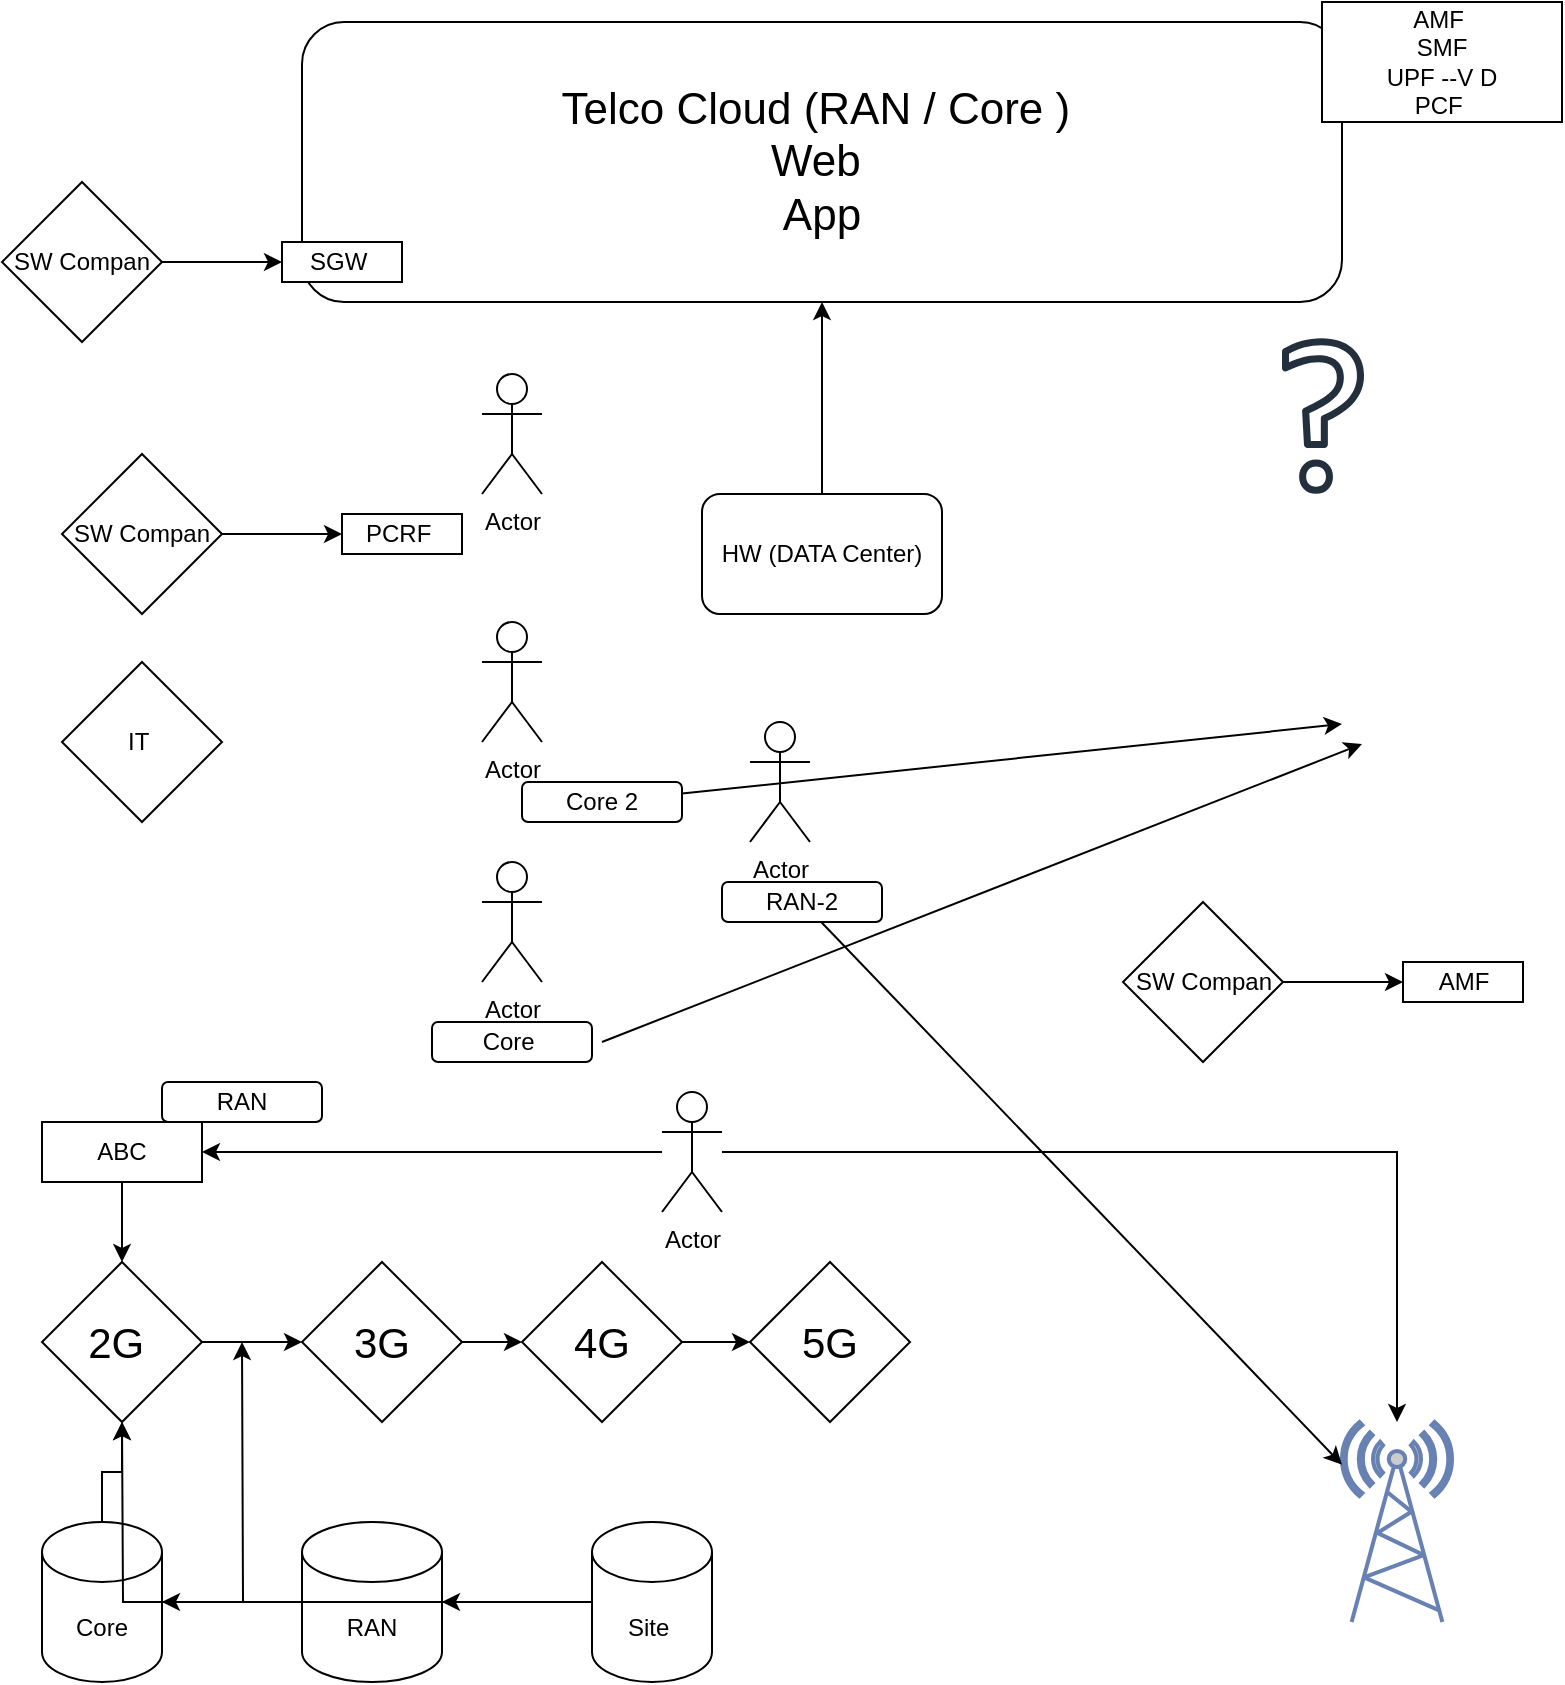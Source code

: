 <mxfile version="25.0.1">
  <diagram name="Page-1" id="6JgxhJqDr_fpfRABxxTT">
    <mxGraphModel dx="1185" dy="1647" grid="1" gridSize="10" guides="1" tooltips="1" connect="1" arrows="1" fold="1" page="1" pageScale="1" pageWidth="827" pageHeight="1169" math="0" shadow="0">
      <root>
        <mxCell id="0" />
        <mxCell id="1" parent="0" />
        <mxCell id="36SKS3vKtIYSdZwVMadg-1" value="&lt;font style=&quot;font-size: 22px;&quot;&gt;Telco Cloud (RAN / Core )&amp;nbsp;&lt;/font&gt;&lt;div&gt;&lt;font style=&quot;font-size: 22px;&quot;&gt;Web&amp;nbsp;&lt;/font&gt;&lt;/div&gt;&lt;div&gt;&lt;font style=&quot;font-size: 22px;&quot;&gt;App&lt;/font&gt;&lt;/div&gt;" style="rounded=1;whiteSpace=wrap;html=1;" vertex="1" parent="1">
          <mxGeometry x="160" y="-850" width="520" height="140" as="geometry" />
        </mxCell>
        <mxCell id="36SKS3vKtIYSdZwVMadg-2" value="" style="endArrow=classic;html=1;rounded=0;entryX=0.5;entryY=1;entryDx=0;entryDy=0;" edge="1" parent="1" target="36SKS3vKtIYSdZwVMadg-1">
          <mxGeometry width="50" height="50" relative="1" as="geometry">
            <mxPoint x="420" y="-610" as="sourcePoint" />
            <mxPoint x="490" y="-690" as="targetPoint" />
          </mxGeometry>
        </mxCell>
        <mxCell id="36SKS3vKtIYSdZwVMadg-3" value="HW (DATA Center)" style="rounded=1;whiteSpace=wrap;html=1;" vertex="1" parent="1">
          <mxGeometry x="360" y="-614" width="120" height="60" as="geometry" />
        </mxCell>
        <mxCell id="36SKS3vKtIYSdZwVMadg-4" value="" style="sketch=0;outlineConnect=0;fontColor=#232F3E;gradientColor=none;fillColor=#232F3D;strokeColor=none;dashed=0;verticalLabelPosition=bottom;verticalAlign=top;align=center;html=1;fontSize=12;fontStyle=0;aspect=fixed;pointerEvents=1;shape=mxgraph.aws4.question;" vertex="1" parent="1">
          <mxGeometry x="650" y="-692" width="41" height="78" as="geometry" />
        </mxCell>
        <mxCell id="36SKS3vKtIYSdZwVMadg-23" style="edgeStyle=orthogonalEdgeStyle;rounded=0;orthogonalLoop=1;jettySize=auto;html=1;" edge="1" parent="1" source="36SKS3vKtIYSdZwVMadg-5">
          <mxGeometry relative="1" as="geometry">
            <mxPoint x="180" y="-594" as="targetPoint" />
          </mxGeometry>
        </mxCell>
        <mxCell id="36SKS3vKtIYSdZwVMadg-5" value="SW Compan" style="rhombus;whiteSpace=wrap;html=1;" vertex="1" parent="1">
          <mxGeometry x="40" y="-634" width="80" height="80" as="geometry" />
        </mxCell>
        <mxCell id="36SKS3vKtIYSdZwVMadg-6" value="IT&amp;nbsp;" style="rhombus;whiteSpace=wrap;html=1;" vertex="1" parent="1">
          <mxGeometry x="40" y="-530" width="80" height="80" as="geometry" />
        </mxCell>
        <mxCell id="36SKS3vKtIYSdZwVMadg-7" value="Actor" style="shape=umlActor;verticalLabelPosition=bottom;verticalAlign=top;html=1;outlineConnect=0;" vertex="1" parent="1">
          <mxGeometry x="250" y="-674" width="30" height="60" as="geometry" />
        </mxCell>
        <mxCell id="36SKS3vKtIYSdZwVMadg-8" value="Actor" style="shape=umlActor;verticalLabelPosition=bottom;verticalAlign=top;html=1;outlineConnect=0;" vertex="1" parent="1">
          <mxGeometry x="250" y="-550" width="30" height="60" as="geometry" />
        </mxCell>
        <mxCell id="36SKS3vKtIYSdZwVMadg-9" value="Actor" style="shape=umlActor;verticalLabelPosition=bottom;verticalAlign=top;html=1;outlineConnect=0;" vertex="1" parent="1">
          <mxGeometry x="250" y="-430" width="30" height="60" as="geometry" />
        </mxCell>
        <mxCell id="36SKS3vKtIYSdZwVMadg-10" value="Actor" style="shape=umlActor;verticalLabelPosition=bottom;verticalAlign=top;html=1;outlineConnect=0;" vertex="1" parent="1">
          <mxGeometry x="384" y="-500" width="30" height="60" as="geometry" />
        </mxCell>
        <mxCell id="36SKS3vKtIYSdZwVMadg-51" style="edgeStyle=orthogonalEdgeStyle;rounded=0;orthogonalLoop=1;jettySize=auto;html=1;" edge="1" parent="1" source="36SKS3vKtIYSdZwVMadg-11" target="36SKS3vKtIYSdZwVMadg-38">
          <mxGeometry relative="1" as="geometry" />
        </mxCell>
        <mxCell id="36SKS3vKtIYSdZwVMadg-52" style="edgeStyle=orthogonalEdgeStyle;rounded=0;orthogonalLoop=1;jettySize=auto;html=1;" edge="1" parent="1" source="36SKS3vKtIYSdZwVMadg-11" target="36SKS3vKtIYSdZwVMadg-17">
          <mxGeometry relative="1" as="geometry" />
        </mxCell>
        <mxCell id="36SKS3vKtIYSdZwVMadg-11" value="Actor" style="shape=umlActor;verticalLabelPosition=bottom;verticalAlign=top;html=1;outlineConnect=0;" vertex="1" parent="1">
          <mxGeometry x="340" y="-315" width="30" height="60" as="geometry" />
        </mxCell>
        <mxCell id="36SKS3vKtIYSdZwVMadg-12" value="RAN" style="rounded=1;whiteSpace=wrap;html=1;" vertex="1" parent="1">
          <mxGeometry x="90" y="-320" width="80" height="20" as="geometry" />
        </mxCell>
        <mxCell id="36SKS3vKtIYSdZwVMadg-13" value="Core&amp;nbsp;" style="rounded=1;whiteSpace=wrap;html=1;" vertex="1" parent="1">
          <mxGeometry x="225" y="-350" width="80" height="20" as="geometry" />
        </mxCell>
        <mxCell id="36SKS3vKtIYSdZwVMadg-14" value="RAN-2" style="rounded=1;whiteSpace=wrap;html=1;" vertex="1" parent="1">
          <mxGeometry x="370" y="-420" width="80" height="20" as="geometry" />
        </mxCell>
        <mxCell id="36SKS3vKtIYSdZwVMadg-15" value="Core 2" style="rounded=1;whiteSpace=wrap;html=1;" vertex="1" parent="1">
          <mxGeometry x="270" y="-470" width="80" height="20" as="geometry" />
        </mxCell>
        <mxCell id="36SKS3vKtIYSdZwVMadg-17" value="" style="fontColor=#0066CC;verticalAlign=top;verticalLabelPosition=bottom;labelPosition=center;align=center;html=1;outlineConnect=0;fillColor=#CCCCCC;strokeColor=#6881B3;gradientColor=none;gradientDirection=north;strokeWidth=2;shape=mxgraph.networks.radio_tower;" vertex="1" parent="1">
          <mxGeometry x="680" y="-150" width="55" height="100" as="geometry" />
        </mxCell>
        <mxCell id="36SKS3vKtIYSdZwVMadg-18" value="" style="endArrow=classic;html=1;rounded=0;" edge="1" parent="1" source="36SKS3vKtIYSdZwVMadg-14" target="36SKS3vKtIYSdZwVMadg-17">
          <mxGeometry width="50" height="50" relative="1" as="geometry">
            <mxPoint x="340" y="-560" as="sourcePoint" />
            <mxPoint x="390" y="-610" as="targetPoint" />
          </mxGeometry>
        </mxCell>
        <mxCell id="36SKS3vKtIYSdZwVMadg-20" value="" style="endArrow=classic;html=1;rounded=0;" edge="1" parent="1" source="36SKS3vKtIYSdZwVMadg-15">
          <mxGeometry width="50" height="50" relative="1" as="geometry">
            <mxPoint x="446" y="-410" as="sourcePoint" />
            <mxPoint x="680" y="-499" as="targetPoint" />
          </mxGeometry>
        </mxCell>
        <mxCell id="36SKS3vKtIYSdZwVMadg-21" value="" style="endArrow=classic;html=1;rounded=0;" edge="1" parent="1">
          <mxGeometry width="50" height="50" relative="1" as="geometry">
            <mxPoint x="310" y="-340" as="sourcePoint" />
            <mxPoint x="690" y="-489" as="targetPoint" />
          </mxGeometry>
        </mxCell>
        <mxCell id="36SKS3vKtIYSdZwVMadg-22" value="AMF&amp;nbsp;&lt;br&gt;SMF&lt;div&gt;UPF --V D&lt;br&gt;PCF&amp;nbsp;&lt;/div&gt;" style="whiteSpace=wrap;html=1;" vertex="1" parent="1">
          <mxGeometry x="670" y="-860" width="120" height="60" as="geometry" />
        </mxCell>
        <mxCell id="36SKS3vKtIYSdZwVMadg-24" value="PCRF&amp;nbsp;" style="whiteSpace=wrap;html=1;" vertex="1" parent="1">
          <mxGeometry x="180" y="-604" width="60" height="20" as="geometry" />
        </mxCell>
        <mxCell id="36SKS3vKtIYSdZwVMadg-25" style="edgeStyle=orthogonalEdgeStyle;rounded=0;orthogonalLoop=1;jettySize=auto;html=1;" edge="1" parent="1" source="36SKS3vKtIYSdZwVMadg-26">
          <mxGeometry relative="1" as="geometry">
            <mxPoint x="710.5" y="-370" as="targetPoint" />
          </mxGeometry>
        </mxCell>
        <mxCell id="36SKS3vKtIYSdZwVMadg-26" value="SW Compan" style="rhombus;whiteSpace=wrap;html=1;" vertex="1" parent="1">
          <mxGeometry x="570.5" y="-410" width="80" height="80" as="geometry" />
        </mxCell>
        <mxCell id="36SKS3vKtIYSdZwVMadg-27" value="AMF" style="whiteSpace=wrap;html=1;" vertex="1" parent="1">
          <mxGeometry x="710.5" y="-380" width="60" height="20" as="geometry" />
        </mxCell>
        <mxCell id="36SKS3vKtIYSdZwVMadg-28" style="edgeStyle=orthogonalEdgeStyle;rounded=0;orthogonalLoop=1;jettySize=auto;html=1;" edge="1" parent="1" source="36SKS3vKtIYSdZwVMadg-29">
          <mxGeometry relative="1" as="geometry">
            <mxPoint x="150" y="-730" as="targetPoint" />
          </mxGeometry>
        </mxCell>
        <mxCell id="36SKS3vKtIYSdZwVMadg-29" value="SW Compan" style="rhombus;whiteSpace=wrap;html=1;" vertex="1" parent="1">
          <mxGeometry x="10" y="-770" width="80" height="80" as="geometry" />
        </mxCell>
        <mxCell id="36SKS3vKtIYSdZwVMadg-30" value="SGW&amp;nbsp;" style="whiteSpace=wrap;html=1;" vertex="1" parent="1">
          <mxGeometry x="150" y="-740" width="60" height="20" as="geometry" />
        </mxCell>
        <mxCell id="36SKS3vKtIYSdZwVMadg-32" style="edgeStyle=orthogonalEdgeStyle;rounded=0;orthogonalLoop=1;jettySize=auto;html=1;" edge="1" parent="1" source="36SKS3vKtIYSdZwVMadg-31">
          <mxGeometry relative="1" as="geometry">
            <mxPoint x="160" y="-190" as="targetPoint" />
          </mxGeometry>
        </mxCell>
        <mxCell id="36SKS3vKtIYSdZwVMadg-31" value="&lt;font style=&quot;font-size: 21px;&quot;&gt;2G&amp;nbsp;&lt;/font&gt;" style="rhombus;whiteSpace=wrap;html=1;" vertex="1" parent="1">
          <mxGeometry x="30" y="-230" width="80" height="80" as="geometry" />
        </mxCell>
        <mxCell id="36SKS3vKtIYSdZwVMadg-35" style="edgeStyle=orthogonalEdgeStyle;rounded=0;orthogonalLoop=1;jettySize=auto;html=1;entryX=0;entryY=0.5;entryDx=0;entryDy=0;" edge="1" parent="1" source="36SKS3vKtIYSdZwVMadg-33" target="36SKS3vKtIYSdZwVMadg-34">
          <mxGeometry relative="1" as="geometry" />
        </mxCell>
        <mxCell id="36SKS3vKtIYSdZwVMadg-33" value="&lt;span style=&quot;font-size: 21px;&quot;&gt;3G&lt;/span&gt;" style="rhombus;whiteSpace=wrap;html=1;" vertex="1" parent="1">
          <mxGeometry x="160" y="-230" width="80" height="80" as="geometry" />
        </mxCell>
        <mxCell id="36SKS3vKtIYSdZwVMadg-37" style="edgeStyle=orthogonalEdgeStyle;rounded=0;orthogonalLoop=1;jettySize=auto;html=1;" edge="1" parent="1" source="36SKS3vKtIYSdZwVMadg-34" target="36SKS3vKtIYSdZwVMadg-36">
          <mxGeometry relative="1" as="geometry" />
        </mxCell>
        <mxCell id="36SKS3vKtIYSdZwVMadg-34" value="&lt;span style=&quot;font-size: 21px;&quot;&gt;4G&lt;/span&gt;" style="rhombus;whiteSpace=wrap;html=1;" vertex="1" parent="1">
          <mxGeometry x="270" y="-230" width="80" height="80" as="geometry" />
        </mxCell>
        <mxCell id="36SKS3vKtIYSdZwVMadg-36" value="&lt;span style=&quot;font-size: 21px;&quot;&gt;5G&lt;/span&gt;" style="rhombus;whiteSpace=wrap;html=1;" vertex="1" parent="1">
          <mxGeometry x="384" y="-230" width="80" height="80" as="geometry" />
        </mxCell>
        <mxCell id="36SKS3vKtIYSdZwVMadg-39" style="edgeStyle=orthogonalEdgeStyle;rounded=0;orthogonalLoop=1;jettySize=auto;html=1;entryX=0.5;entryY=0;entryDx=0;entryDy=0;" edge="1" parent="1" source="36SKS3vKtIYSdZwVMadg-38" target="36SKS3vKtIYSdZwVMadg-31">
          <mxGeometry relative="1" as="geometry" />
        </mxCell>
        <mxCell id="36SKS3vKtIYSdZwVMadg-38" value="ABC" style="whiteSpace=wrap;html=1;" vertex="1" parent="1">
          <mxGeometry x="30" y="-300" width="80" height="30" as="geometry" />
        </mxCell>
        <mxCell id="36SKS3vKtIYSdZwVMadg-46" value="" style="edgeStyle=orthogonalEdgeStyle;rounded=0;orthogonalLoop=1;jettySize=auto;html=1;" edge="1" parent="1" source="36SKS3vKtIYSdZwVMadg-40" target="36SKS3vKtIYSdZwVMadg-31">
          <mxGeometry relative="1" as="geometry" />
        </mxCell>
        <mxCell id="36SKS3vKtIYSdZwVMadg-40" value="Core" style="shape=cylinder3;whiteSpace=wrap;html=1;boundedLbl=1;backgroundOutline=1;size=15;" vertex="1" parent="1">
          <mxGeometry x="30" y="-100" width="60" height="80" as="geometry" />
        </mxCell>
        <mxCell id="36SKS3vKtIYSdZwVMadg-43" style="edgeStyle=orthogonalEdgeStyle;rounded=0;orthogonalLoop=1;jettySize=auto;html=1;" edge="1" parent="1" source="36SKS3vKtIYSdZwVMadg-42" target="36SKS3vKtIYSdZwVMadg-40">
          <mxGeometry relative="1" as="geometry" />
        </mxCell>
        <mxCell id="36SKS3vKtIYSdZwVMadg-48" value="" style="edgeStyle=orthogonalEdgeStyle;rounded=0;orthogonalLoop=1;jettySize=auto;html=1;" edge="1" parent="1" source="36SKS3vKtIYSdZwVMadg-42">
          <mxGeometry relative="1" as="geometry">
            <mxPoint x="70" y="-150" as="targetPoint" />
          </mxGeometry>
        </mxCell>
        <mxCell id="36SKS3vKtIYSdZwVMadg-42" value="RAN" style="shape=cylinder3;whiteSpace=wrap;html=1;boundedLbl=1;backgroundOutline=1;size=15;" vertex="1" parent="1">
          <mxGeometry x="160" y="-100" width="70" height="80" as="geometry" />
        </mxCell>
        <mxCell id="36SKS3vKtIYSdZwVMadg-45" style="edgeStyle=orthogonalEdgeStyle;rounded=0;orthogonalLoop=1;jettySize=auto;html=1;entryX=1;entryY=0.5;entryDx=0;entryDy=0;entryPerimeter=0;" edge="1" parent="1" source="36SKS3vKtIYSdZwVMadg-44" target="36SKS3vKtIYSdZwVMadg-42">
          <mxGeometry relative="1" as="geometry">
            <mxPoint x="280" y="-60" as="targetPoint" />
          </mxGeometry>
        </mxCell>
        <mxCell id="36SKS3vKtIYSdZwVMadg-50" style="edgeStyle=orthogonalEdgeStyle;rounded=0;orthogonalLoop=1;jettySize=auto;html=1;" edge="1" parent="1" source="36SKS3vKtIYSdZwVMadg-44">
          <mxGeometry relative="1" as="geometry">
            <mxPoint x="130" y="-190" as="targetPoint" />
          </mxGeometry>
        </mxCell>
        <mxCell id="36SKS3vKtIYSdZwVMadg-44" value="Site&amp;nbsp;" style="shape=cylinder3;whiteSpace=wrap;html=1;boundedLbl=1;backgroundOutline=1;size=15;" vertex="1" parent="1">
          <mxGeometry x="305" y="-100" width="60" height="80" as="geometry" />
        </mxCell>
      </root>
    </mxGraphModel>
  </diagram>
</mxfile>
